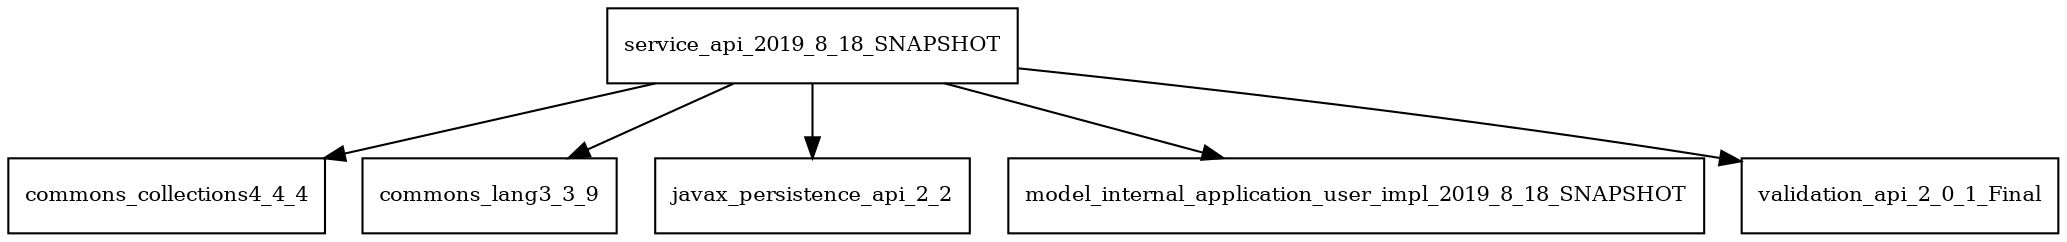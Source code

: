 digraph service_api_2019_8_18_SNAPSHOT_dependencies {
  node [shape = box, fontsize=10.0];
  service_api_2019_8_18_SNAPSHOT -> commons_collections4_4_4;
  service_api_2019_8_18_SNAPSHOT -> commons_lang3_3_9;
  service_api_2019_8_18_SNAPSHOT -> javax_persistence_api_2_2;
  service_api_2019_8_18_SNAPSHOT -> model_internal_application_user_impl_2019_8_18_SNAPSHOT;
  service_api_2019_8_18_SNAPSHOT -> validation_api_2_0_1_Final;
}
